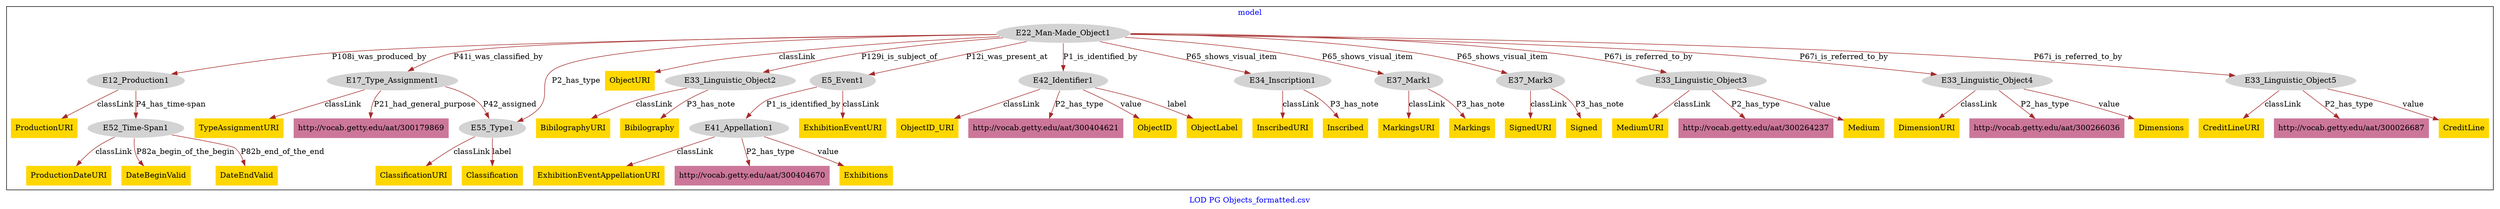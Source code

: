 digraph n0 {
fontcolor="blue"
remincross="true"
label="LOD PG Objects_formatted.csv"
subgraph cluster {
label="model"
n2[style="filled",color="white",fillcolor="lightgray",label="E12_Production1"];
n3[shape="plaintext",style="filled",fillcolor="gold",label="ProductionURI"];
n4[style="filled",color="white",fillcolor="lightgray",label="E52_Time-Span1"];
n5[style="filled",color="white",fillcolor="lightgray",label="E17_Type_Assignment1"];
n6[shape="plaintext",style="filled",fillcolor="gold",label="TypeAssignmentURI"];
n7[shape="plaintext",style="filled",fillcolor="#CC7799",label="http://vocab.getty.edu/aat/300179869"];
n8[style="filled",color="white",fillcolor="lightgray",label="E55_Type1"];
n9[style="filled",color="white",fillcolor="lightgray",label="E22_Man-Made_Object1"];
n10[shape="plaintext",style="filled",fillcolor="gold",label="ObjectURI"];
n11[style="filled",color="white",fillcolor="lightgray",label="E33_Linguistic_Object2"];
n12[style="filled",color="white",fillcolor="lightgray",label="E5_Event1"];
n13[style="filled",color="white",fillcolor="lightgray",label="E42_Identifier1"];
n14[style="filled",color="white",fillcolor="lightgray",label="E34_Inscription1"];
n15[style="filled",color="white",fillcolor="lightgray",label="E37_Mark1"];
n16[style="filled",color="white",fillcolor="lightgray",label="E37_Mark3"];
n17[style="filled",color="white",fillcolor="lightgray",label="E33_Linguistic_Object3"];
n18[style="filled",color="white",fillcolor="lightgray",label="E33_Linguistic_Object4"];
n19[style="filled",color="white",fillcolor="lightgray",label="E33_Linguistic_Object5"];
n20[shape="plaintext",style="filled",fillcolor="gold",label="BibilographyURI"];
n21[shape="plaintext",style="filled",fillcolor="gold",label="Bibilography"];
n22[shape="plaintext",style="filled",fillcolor="gold",label="MediumURI"];
n23[shape="plaintext",style="filled",fillcolor="#CC7799",label="http://vocab.getty.edu/aat/300264237"];
n24[shape="plaintext",style="filled",fillcolor="gold",label="Medium"];
n25[shape="plaintext",style="filled",fillcolor="gold",label="DimensionURI"];
n26[shape="plaintext",style="filled",fillcolor="#CC7799",label="http://vocab.getty.edu/aat/300266036"];
n27[shape="plaintext",style="filled",fillcolor="gold",label="Dimensions"];
n28[shape="plaintext",style="filled",fillcolor="gold",label="CreditLineURI"];
n29[shape="plaintext",style="filled",fillcolor="#CC7799",label="http://vocab.getty.edu/aat/300026687"];
n30[shape="plaintext",style="filled",fillcolor="gold",label="CreditLine"];
n31[shape="plaintext",style="filled",fillcolor="gold",label="InscribedURI"];
n32[shape="plaintext",style="filled",fillcolor="gold",label="Inscribed"];
n33[shape="plaintext",style="filled",fillcolor="gold",label="MarkingsURI"];
n34[shape="plaintext",style="filled",fillcolor="gold",label="Markings"];
n35[shape="plaintext",style="filled",fillcolor="gold",label="SignedURI"];
n36[shape="plaintext",style="filled",fillcolor="gold",label="Signed"];
n37[style="filled",color="white",fillcolor="lightgray",label="E41_Appellation1"];
n38[shape="plaintext",style="filled",fillcolor="gold",label="ExhibitionEventAppellationURI"];
n39[shape="plaintext",style="filled",fillcolor="#CC7799",label="http://vocab.getty.edu/aat/300404670"];
n40[shape="plaintext",style="filled",fillcolor="gold",label="Exhibitions"];
n41[shape="plaintext",style="filled",fillcolor="gold",label="ObjectID_URI"];
n42[shape="plaintext",style="filled",fillcolor="#CC7799",label="http://vocab.getty.edu/aat/300404621"];
n43[shape="plaintext",style="filled",fillcolor="gold",label="ObjectID"];
n44[shape="plaintext",style="filled",fillcolor="gold",label="ObjectLabel"];
n45[shape="plaintext",style="filled",fillcolor="gold",label="ProductionDateURI"];
n46[shape="plaintext",style="filled",fillcolor="gold",label="DateBeginValid"];
n47[shape="plaintext",style="filled",fillcolor="gold",label="DateEndValid"];
n48[shape="plaintext",style="filled",fillcolor="gold",label="ClassificationURI"];
n49[shape="plaintext",style="filled",fillcolor="gold",label="Classification"];
n50[shape="plaintext",style="filled",fillcolor="gold",label="ExhibitionEventURI"];
}
n2 -> n3[color="brown",fontcolor="black",label="classLink"]
n2 -> n4[color="brown",fontcolor="black",label="P4_has_time-span"]
n5 -> n6[color="brown",fontcolor="black",label="classLink"]
n5 -> n7[color="brown",fontcolor="black",label="P21_had_general_purpose"]
n5 -> n8[color="brown",fontcolor="black",label="P42_assigned"]
n9 -> n10[color="brown",fontcolor="black",label="classLink"]
n9 -> n2[color="brown",fontcolor="black",label="P108i_was_produced_by"]
n9 -> n11[color="brown",fontcolor="black",label="P129i_is_subject_of"]
n9 -> n12[color="brown",fontcolor="black",label="P12i_was_present_at"]
n9 -> n13[color="brown",fontcolor="black",label="P1_is_identified_by"]
n9 -> n5[color="brown",fontcolor="black",label="P41i_was_classified_by"]
n9 -> n14[color="brown",fontcolor="black",label="P65_shows_visual_item"]
n9 -> n15[color="brown",fontcolor="black",label="P65_shows_visual_item"]
n9 -> n16[color="brown",fontcolor="black",label="P65_shows_visual_item"]
n9 -> n17[color="brown",fontcolor="black",label="P67i_is_referred_to_by"]
n9 -> n18[color="brown",fontcolor="black",label="P67i_is_referred_to_by"]
n9 -> n19[color="brown",fontcolor="black",label="P67i_is_referred_to_by"]
n11 -> n20[color="brown",fontcolor="black",label="classLink"]
n11 -> n21[color="brown",fontcolor="black",label="P3_has_note"]
n17 -> n22[color="brown",fontcolor="black",label="classLink"]
n17 -> n23[color="brown",fontcolor="black",label="P2_has_type"]
n17 -> n24[color="brown",fontcolor="black",label="value"]
n18 -> n25[color="brown",fontcolor="black",label="classLink"]
n18 -> n26[color="brown",fontcolor="black",label="P2_has_type"]
n18 -> n27[color="brown",fontcolor="black",label="value"]
n19 -> n28[color="brown",fontcolor="black",label="classLink"]
n19 -> n29[color="brown",fontcolor="black",label="P2_has_type"]
n19 -> n30[color="brown",fontcolor="black",label="value"]
n14 -> n31[color="brown",fontcolor="black",label="classLink"]
n14 -> n32[color="brown",fontcolor="black",label="P3_has_note"]
n15 -> n33[color="brown",fontcolor="black",label="classLink"]
n15 -> n34[color="brown",fontcolor="black",label="P3_has_note"]
n16 -> n35[color="brown",fontcolor="black",label="classLink"]
n16 -> n36[color="brown",fontcolor="black",label="P3_has_note"]
n37 -> n38[color="brown",fontcolor="black",label="classLink"]
n37 -> n39[color="brown",fontcolor="black",label="P2_has_type"]
n37 -> n40[color="brown",fontcolor="black",label="value"]
n13 -> n41[color="brown",fontcolor="black",label="classLink"]
n13 -> n42[color="brown",fontcolor="black",label="P2_has_type"]
n13 -> n43[color="brown",fontcolor="black",label="value"]
n13 -> n44[color="brown",fontcolor="black",label="label"]
n4 -> n45[color="brown",fontcolor="black",label="classLink"]
n4 -> n46[color="brown",fontcolor="black",label="P82a_begin_of_the_begin"]
n4 -> n47[color="brown",fontcolor="black",label="P82b_end_of_the_end"]
n8 -> n48[color="brown",fontcolor="black",label="classLink"]
n8 -> n49[color="brown",fontcolor="black",label="label"]
n12 -> n50[color="brown",fontcolor="black",label="classLink"]
n12 -> n37[color="brown",fontcolor="black",label="P1_is_identified_by"]
n9 -> n8[color="brown",fontcolor="black",label="P2_has_type"]
}
